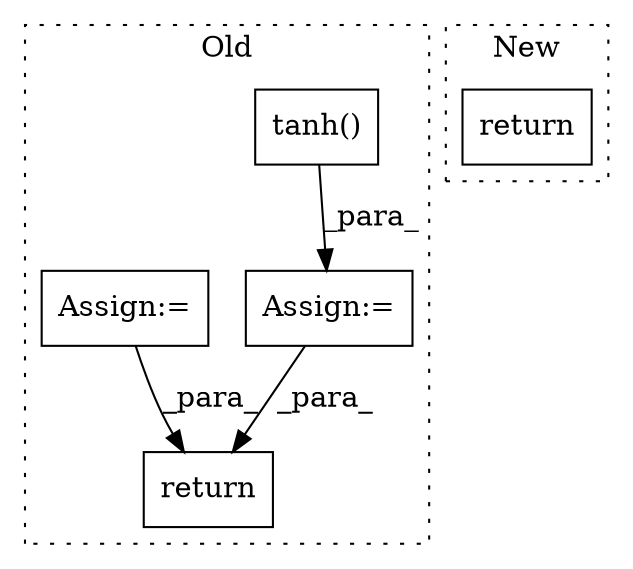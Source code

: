 digraph G {
subgraph cluster0 {
1 [label="tanh()" a="75" s="1606,1623" l="11,1" shape="box"];
3 [label="return" a="93" s="1679" l="7" shape="box"];
4 [label="Assign:=" a="68" s="1635" l="3" shape="box"];
5 [label="Assign:=" a="68" s="1585" l="3" shape="box"];
label = "Old";
style="dotted";
}
subgraph cluster1 {
2 [label="return" a="93" s="1754" l="7" shape="box"];
label = "New";
style="dotted";
}
1 -> 5 [label="_para_"];
4 -> 3 [label="_para_"];
5 -> 3 [label="_para_"];
}